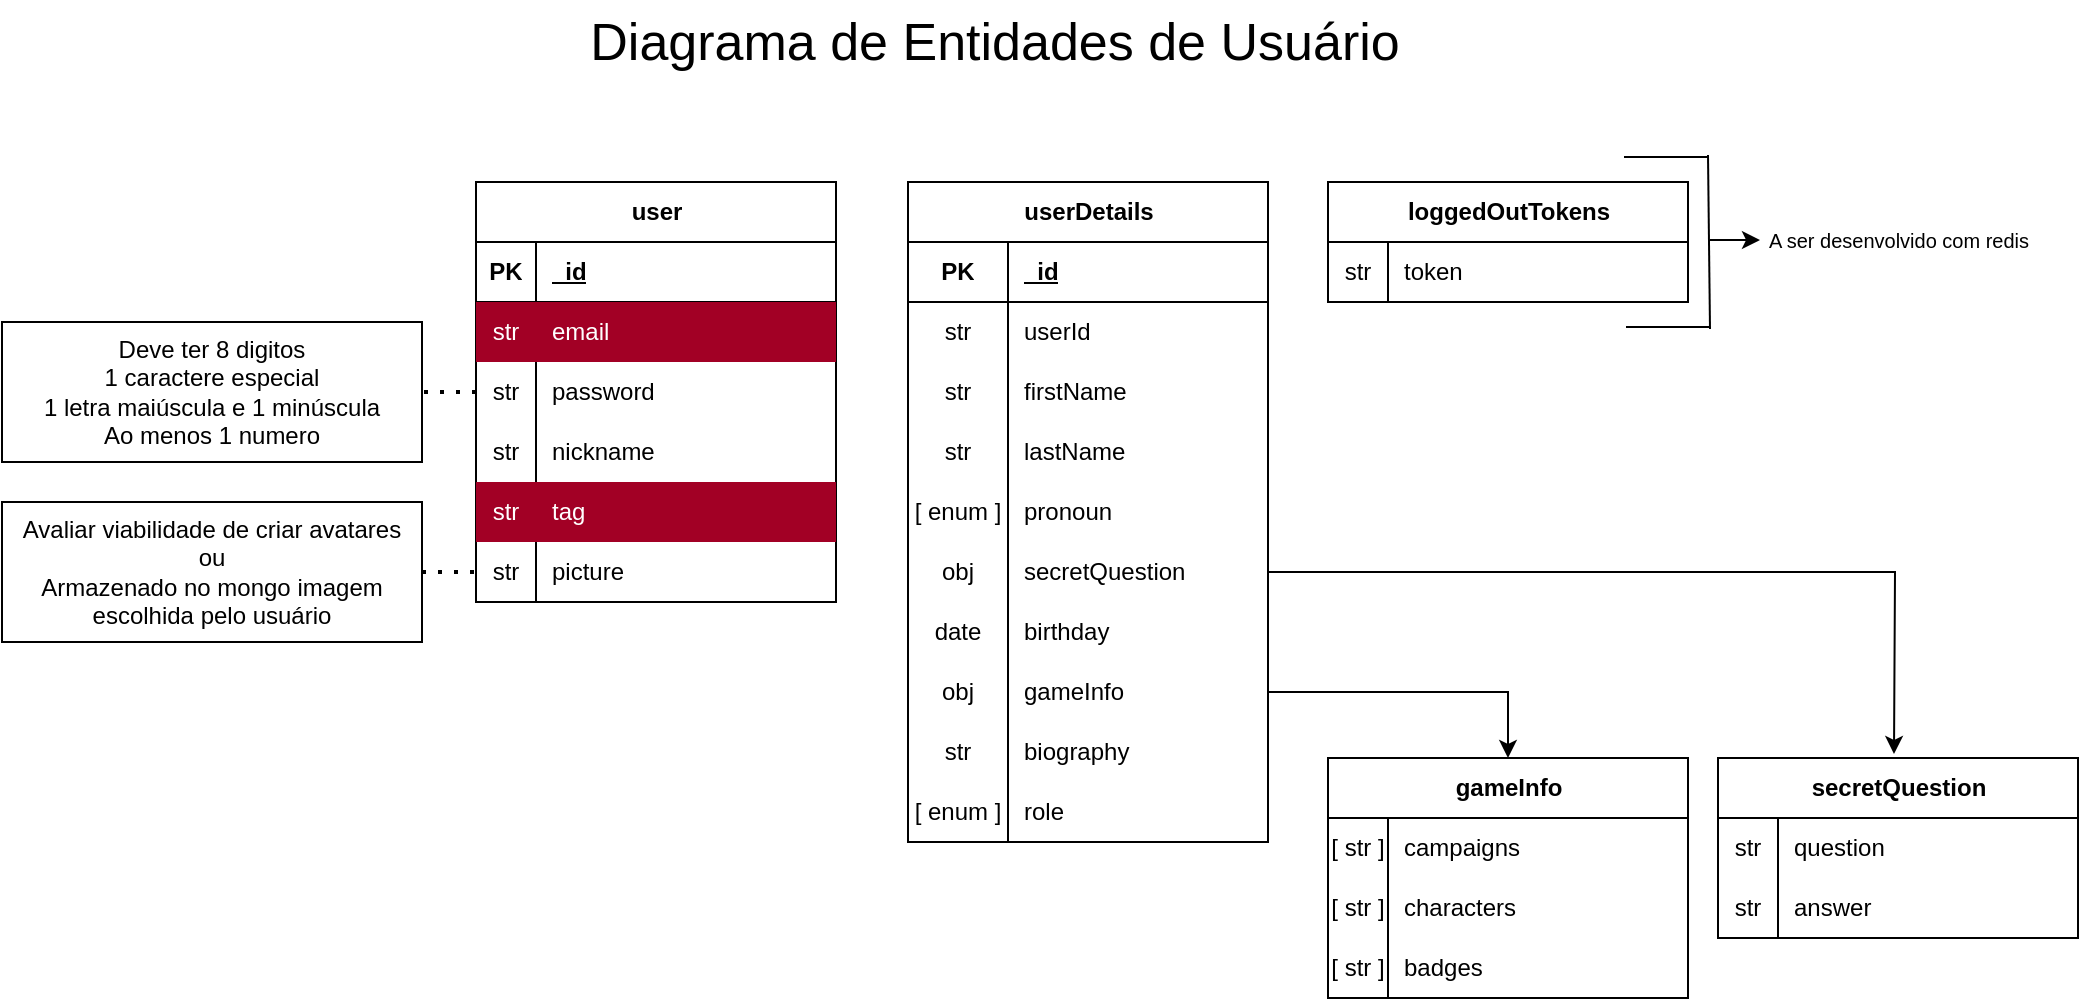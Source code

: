 <mxfile version="21.6.8" type="device">
  <diagram name="Página-1" id="dQgvkMuhVkrgxI57iz88">
    <mxGraphModel dx="1182" dy="683" grid="0" gridSize="10" guides="1" tooltips="1" connect="1" arrows="1" fold="1" page="0" pageScale="1" pageWidth="827" pageHeight="1169" math="0" shadow="0">
      <root>
        <mxCell id="0" />
        <mxCell id="1" parent="0" />
        <mxCell id="crQoP1WD3Fp2RTYEfr9Q-1" value="Diagrama de Entidades de Usuário" style="text;html=1;strokeColor=none;fillColor=none;align=center;verticalAlign=middle;whiteSpace=wrap;rounded=0;fontSize=26;" parent="1" vertex="1">
          <mxGeometry x="362" y="49" width="443" height="41" as="geometry" />
        </mxCell>
        <mxCell id="crQoP1WD3Fp2RTYEfr9Q-2" value="user" style="shape=table;startSize=30;container=1;collapsible=1;childLayout=tableLayout;fixedRows=1;rowLines=0;fontStyle=1;align=center;resizeLast=1;html=1;" parent="1" vertex="1">
          <mxGeometry x="324" y="140" width="180" height="210" as="geometry" />
        </mxCell>
        <mxCell id="crQoP1WD3Fp2RTYEfr9Q-3" value="" style="shape=tableRow;horizontal=0;startSize=0;swimlaneHead=0;swimlaneBody=0;fillColor=none;collapsible=0;dropTarget=0;points=[[0,0.5],[1,0.5]];portConstraint=eastwest;top=0;left=0;right=0;bottom=1;" parent="crQoP1WD3Fp2RTYEfr9Q-2" vertex="1">
          <mxGeometry y="30" width="180" height="30" as="geometry" />
        </mxCell>
        <mxCell id="crQoP1WD3Fp2RTYEfr9Q-4" value="PK" style="shape=partialRectangle;connectable=0;fillColor=none;top=0;left=0;bottom=0;right=0;fontStyle=1;overflow=hidden;whiteSpace=wrap;html=1;" parent="crQoP1WD3Fp2RTYEfr9Q-3" vertex="1">
          <mxGeometry width="30" height="30" as="geometry">
            <mxRectangle width="30" height="30" as="alternateBounds" />
          </mxGeometry>
        </mxCell>
        <mxCell id="crQoP1WD3Fp2RTYEfr9Q-5" value="_id" style="shape=partialRectangle;connectable=0;fillColor=none;top=0;left=0;bottom=0;right=0;align=left;spacingLeft=6;fontStyle=5;overflow=hidden;whiteSpace=wrap;html=1;" parent="crQoP1WD3Fp2RTYEfr9Q-3" vertex="1">
          <mxGeometry x="30" width="150" height="30" as="geometry">
            <mxRectangle width="150" height="30" as="alternateBounds" />
          </mxGeometry>
        </mxCell>
        <mxCell id="crQoP1WD3Fp2RTYEfr9Q-12" value="" style="shape=tableRow;horizontal=0;startSize=0;swimlaneHead=0;swimlaneBody=0;fillColor=none;collapsible=0;dropTarget=0;points=[[0,0.5],[1,0.5]];portConstraint=eastwest;top=0;left=0;right=0;bottom=0;" parent="crQoP1WD3Fp2RTYEfr9Q-2" vertex="1">
          <mxGeometry y="60" width="180" height="30" as="geometry" />
        </mxCell>
        <mxCell id="crQoP1WD3Fp2RTYEfr9Q-13" value="str" style="shape=partialRectangle;connectable=0;fillColor=#a20025;top=0;left=0;bottom=0;right=0;editable=1;overflow=hidden;whiteSpace=wrap;html=1;fontColor=#ffffff;strokeColor=#6F0000;" parent="crQoP1WD3Fp2RTYEfr9Q-12" vertex="1">
          <mxGeometry width="30" height="30" as="geometry">
            <mxRectangle width="30" height="30" as="alternateBounds" />
          </mxGeometry>
        </mxCell>
        <mxCell id="crQoP1WD3Fp2RTYEfr9Q-14" value="email" style="shape=partialRectangle;connectable=0;fillColor=#a20025;top=0;left=0;bottom=0;right=0;align=left;spacingLeft=6;overflow=hidden;whiteSpace=wrap;html=1;fontColor=#ffffff;strokeColor=#6F0000;" parent="crQoP1WD3Fp2RTYEfr9Q-12" vertex="1">
          <mxGeometry x="30" width="150" height="30" as="geometry">
            <mxRectangle width="150" height="30" as="alternateBounds" />
          </mxGeometry>
        </mxCell>
        <mxCell id="crQoP1WD3Fp2RTYEfr9Q-16" value="" style="shape=tableRow;horizontal=0;startSize=0;swimlaneHead=0;swimlaneBody=0;fillColor=none;collapsible=0;dropTarget=0;points=[[0,0.5],[1,0.5]];portConstraint=eastwest;top=0;left=0;right=0;bottom=0;" parent="crQoP1WD3Fp2RTYEfr9Q-2" vertex="1">
          <mxGeometry y="90" width="180" height="30" as="geometry" />
        </mxCell>
        <mxCell id="crQoP1WD3Fp2RTYEfr9Q-17" value="str" style="shape=partialRectangle;connectable=0;fillColor=none;top=0;left=0;bottom=0;right=0;editable=1;overflow=hidden;whiteSpace=wrap;html=1;" parent="crQoP1WD3Fp2RTYEfr9Q-16" vertex="1">
          <mxGeometry width="30" height="30" as="geometry">
            <mxRectangle width="30" height="30" as="alternateBounds" />
          </mxGeometry>
        </mxCell>
        <mxCell id="crQoP1WD3Fp2RTYEfr9Q-18" value="password" style="shape=partialRectangle;connectable=0;fillColor=none;top=0;left=0;bottom=0;right=0;align=left;spacingLeft=6;overflow=hidden;whiteSpace=wrap;html=1;" parent="crQoP1WD3Fp2RTYEfr9Q-16" vertex="1">
          <mxGeometry x="30" width="150" height="30" as="geometry">
            <mxRectangle width="150" height="30" as="alternateBounds" />
          </mxGeometry>
        </mxCell>
        <mxCell id="crQoP1WD3Fp2RTYEfr9Q-21" value="" style="shape=tableRow;horizontal=0;startSize=0;swimlaneHead=0;swimlaneBody=0;fillColor=none;collapsible=0;dropTarget=0;points=[[0,0.5],[1,0.5]];portConstraint=eastwest;top=0;left=0;right=0;bottom=0;" parent="crQoP1WD3Fp2RTYEfr9Q-2" vertex="1">
          <mxGeometry y="120" width="180" height="30" as="geometry" />
        </mxCell>
        <mxCell id="crQoP1WD3Fp2RTYEfr9Q-22" value="str" style="shape=partialRectangle;connectable=0;fillColor=none;top=0;left=0;bottom=0;right=0;editable=1;overflow=hidden;whiteSpace=wrap;html=1;" parent="crQoP1WD3Fp2RTYEfr9Q-21" vertex="1">
          <mxGeometry width="30" height="30" as="geometry">
            <mxRectangle width="30" height="30" as="alternateBounds" />
          </mxGeometry>
        </mxCell>
        <mxCell id="crQoP1WD3Fp2RTYEfr9Q-23" value="nickname" style="shape=partialRectangle;connectable=0;fillColor=none;top=0;left=0;bottom=0;right=0;align=left;spacingLeft=6;overflow=hidden;whiteSpace=wrap;html=1;" parent="crQoP1WD3Fp2RTYEfr9Q-21" vertex="1">
          <mxGeometry x="30" width="150" height="30" as="geometry">
            <mxRectangle width="150" height="30" as="alternateBounds" />
          </mxGeometry>
        </mxCell>
        <mxCell id="crQoP1WD3Fp2RTYEfr9Q-25" value="" style="shape=tableRow;horizontal=0;startSize=0;swimlaneHead=0;swimlaneBody=0;fillColor=none;collapsible=0;dropTarget=0;points=[[0,0.5],[1,0.5]];portConstraint=eastwest;top=0;left=0;right=0;bottom=0;" parent="crQoP1WD3Fp2RTYEfr9Q-2" vertex="1">
          <mxGeometry y="150" width="180" height="30" as="geometry" />
        </mxCell>
        <mxCell id="crQoP1WD3Fp2RTYEfr9Q-26" value="str" style="shape=partialRectangle;connectable=0;fillColor=#a20025;top=0;left=0;bottom=0;right=0;editable=1;overflow=hidden;whiteSpace=wrap;html=1;fontColor=#ffffff;strokeColor=#6F0000;" parent="crQoP1WD3Fp2RTYEfr9Q-25" vertex="1">
          <mxGeometry width="30" height="30" as="geometry">
            <mxRectangle width="30" height="30" as="alternateBounds" />
          </mxGeometry>
        </mxCell>
        <mxCell id="crQoP1WD3Fp2RTYEfr9Q-27" value="tag" style="shape=partialRectangle;connectable=0;fillColor=#a20025;top=0;left=0;bottom=0;right=0;align=left;spacingLeft=6;overflow=hidden;whiteSpace=wrap;html=1;fontColor=#ffffff;strokeColor=#6F0000;" parent="crQoP1WD3Fp2RTYEfr9Q-25" vertex="1">
          <mxGeometry x="30" width="150" height="30" as="geometry">
            <mxRectangle width="150" height="30" as="alternateBounds" />
          </mxGeometry>
        </mxCell>
        <mxCell id="crQoP1WD3Fp2RTYEfr9Q-143" value="" style="shape=tableRow;horizontal=0;startSize=0;swimlaneHead=0;swimlaneBody=0;fillColor=none;collapsible=0;dropTarget=0;points=[[0,0.5],[1,0.5]];portConstraint=eastwest;top=0;left=0;right=0;bottom=0;" parent="crQoP1WD3Fp2RTYEfr9Q-2" vertex="1">
          <mxGeometry y="180" width="180" height="30" as="geometry" />
        </mxCell>
        <mxCell id="crQoP1WD3Fp2RTYEfr9Q-144" value="str" style="shape=partialRectangle;connectable=0;fillColor=none;top=0;left=0;bottom=0;right=0;editable=1;overflow=hidden;whiteSpace=wrap;html=1;" parent="crQoP1WD3Fp2RTYEfr9Q-143" vertex="1">
          <mxGeometry width="30" height="30" as="geometry">
            <mxRectangle width="30" height="30" as="alternateBounds" />
          </mxGeometry>
        </mxCell>
        <mxCell id="crQoP1WD3Fp2RTYEfr9Q-145" value="picture" style="shape=partialRectangle;connectable=0;fillColor=none;top=0;left=0;bottom=0;right=0;align=left;spacingLeft=6;overflow=hidden;whiteSpace=wrap;html=1;" parent="crQoP1WD3Fp2RTYEfr9Q-143" vertex="1">
          <mxGeometry x="30" width="150" height="30" as="geometry">
            <mxRectangle width="150" height="30" as="alternateBounds" />
          </mxGeometry>
        </mxCell>
        <mxCell id="crQoP1WD3Fp2RTYEfr9Q-36" value="Deve ter 8 digitos&lt;br&gt;1 caractere especial&lt;br&gt;1 letra maiúscula e 1 minúscula&lt;br&gt;Ao menos 1 numero" style="rounded=0;whiteSpace=wrap;html=1;" parent="1" vertex="1">
          <mxGeometry x="87" y="210" width="210" height="70" as="geometry" />
        </mxCell>
        <mxCell id="crQoP1WD3Fp2RTYEfr9Q-37" value="Avaliar viabilidade de criar avatares&lt;br&gt;ou&lt;br&gt;Armazenado no mongo imagem escolhida pelo usuário" style="rounded=0;whiteSpace=wrap;html=1;" parent="1" vertex="1">
          <mxGeometry x="87" y="300" width="210" height="70" as="geometry" />
        </mxCell>
        <mxCell id="crQoP1WD3Fp2RTYEfr9Q-49" value="gameInfo" style="shape=table;startSize=30;container=1;collapsible=1;childLayout=tableLayout;fixedRows=1;rowLines=0;fontStyle=1;align=center;resizeLast=1;html=1;" parent="1" vertex="1">
          <mxGeometry x="750" y="428" width="180" height="120" as="geometry" />
        </mxCell>
        <mxCell id="crQoP1WD3Fp2RTYEfr9Q-53" value="" style="shape=tableRow;horizontal=0;startSize=0;swimlaneHead=0;swimlaneBody=0;fillColor=none;collapsible=0;dropTarget=0;points=[[0,0.5],[1,0.5]];portConstraint=eastwest;top=0;left=0;right=0;bottom=0;" parent="crQoP1WD3Fp2RTYEfr9Q-49" vertex="1">
          <mxGeometry y="30" width="180" height="30" as="geometry" />
        </mxCell>
        <mxCell id="crQoP1WD3Fp2RTYEfr9Q-54" value="[ str ]" style="shape=partialRectangle;connectable=0;fillColor=none;top=0;left=0;bottom=0;right=0;editable=1;overflow=hidden;whiteSpace=wrap;html=1;" parent="crQoP1WD3Fp2RTYEfr9Q-53" vertex="1">
          <mxGeometry width="30" height="30" as="geometry">
            <mxRectangle width="30" height="30" as="alternateBounds" />
          </mxGeometry>
        </mxCell>
        <mxCell id="crQoP1WD3Fp2RTYEfr9Q-55" value="campaigns" style="shape=partialRectangle;connectable=0;fillColor=none;top=0;left=0;bottom=0;right=0;align=left;spacingLeft=6;overflow=hidden;whiteSpace=wrap;html=1;" parent="crQoP1WD3Fp2RTYEfr9Q-53" vertex="1">
          <mxGeometry x="30" width="150" height="30" as="geometry">
            <mxRectangle width="150" height="30" as="alternateBounds" />
          </mxGeometry>
        </mxCell>
        <mxCell id="crQoP1WD3Fp2RTYEfr9Q-56" value="" style="shape=tableRow;horizontal=0;startSize=0;swimlaneHead=0;swimlaneBody=0;fillColor=none;collapsible=0;dropTarget=0;points=[[0,0.5],[1,0.5]];portConstraint=eastwest;top=0;left=0;right=0;bottom=0;" parent="crQoP1WD3Fp2RTYEfr9Q-49" vertex="1">
          <mxGeometry y="60" width="180" height="30" as="geometry" />
        </mxCell>
        <mxCell id="crQoP1WD3Fp2RTYEfr9Q-57" value="[ str ]" style="shape=partialRectangle;connectable=0;fillColor=none;top=0;left=0;bottom=0;right=0;editable=1;overflow=hidden;whiteSpace=wrap;html=1;" parent="crQoP1WD3Fp2RTYEfr9Q-56" vertex="1">
          <mxGeometry width="30" height="30" as="geometry">
            <mxRectangle width="30" height="30" as="alternateBounds" />
          </mxGeometry>
        </mxCell>
        <mxCell id="crQoP1WD3Fp2RTYEfr9Q-58" value="characters" style="shape=partialRectangle;connectable=0;fillColor=none;top=0;left=0;bottom=0;right=0;align=left;spacingLeft=6;overflow=hidden;whiteSpace=wrap;html=1;" parent="crQoP1WD3Fp2RTYEfr9Q-56" vertex="1">
          <mxGeometry x="30" width="150" height="30" as="geometry">
            <mxRectangle width="150" height="30" as="alternateBounds" />
          </mxGeometry>
        </mxCell>
        <mxCell id="crQoP1WD3Fp2RTYEfr9Q-59" value="" style="shape=tableRow;horizontal=0;startSize=0;swimlaneHead=0;swimlaneBody=0;fillColor=none;collapsible=0;dropTarget=0;points=[[0,0.5],[1,0.5]];portConstraint=eastwest;top=0;left=0;right=0;bottom=0;" parent="crQoP1WD3Fp2RTYEfr9Q-49" vertex="1">
          <mxGeometry y="90" width="180" height="30" as="geometry" />
        </mxCell>
        <mxCell id="crQoP1WD3Fp2RTYEfr9Q-60" value="[ str ]" style="shape=partialRectangle;connectable=0;fillColor=none;top=0;left=0;bottom=0;right=0;editable=1;overflow=hidden;whiteSpace=wrap;html=1;" parent="crQoP1WD3Fp2RTYEfr9Q-59" vertex="1">
          <mxGeometry width="30" height="30" as="geometry">
            <mxRectangle width="30" height="30" as="alternateBounds" />
          </mxGeometry>
        </mxCell>
        <mxCell id="crQoP1WD3Fp2RTYEfr9Q-61" value="badges" style="shape=partialRectangle;connectable=0;fillColor=none;top=0;left=0;bottom=0;right=0;align=left;spacingLeft=6;overflow=hidden;whiteSpace=wrap;html=1;" parent="crQoP1WD3Fp2RTYEfr9Q-59" vertex="1">
          <mxGeometry x="30" width="150" height="30" as="geometry">
            <mxRectangle width="150" height="30" as="alternateBounds" />
          </mxGeometry>
        </mxCell>
        <mxCell id="crQoP1WD3Fp2RTYEfr9Q-69" value="" style="endArrow=none;dashed=1;html=1;dashPattern=1 3;strokeWidth=2;rounded=0;exitX=0;exitY=0.5;exitDx=0;exitDy=0;entryX=1;entryY=0.5;entryDx=0;entryDy=0;" parent="1" source="crQoP1WD3Fp2RTYEfr9Q-16" target="crQoP1WD3Fp2RTYEfr9Q-36" edge="1">
          <mxGeometry width="50" height="50" relative="1" as="geometry">
            <mxPoint x="420" y="440" as="sourcePoint" />
            <mxPoint x="306" y="278" as="targetPoint" />
          </mxGeometry>
        </mxCell>
        <mxCell id="crQoP1WD3Fp2RTYEfr9Q-70" value="" style="endArrow=none;dashed=1;html=1;dashPattern=1 3;strokeWidth=2;rounded=0;exitX=1;exitY=0.5;exitDx=0;exitDy=0;entryX=0;entryY=0.5;entryDx=0;entryDy=0;" parent="1" source="crQoP1WD3Fp2RTYEfr9Q-37" target="crQoP1WD3Fp2RTYEfr9Q-143" edge="1">
          <mxGeometry width="50" height="50" relative="1" as="geometry">
            <mxPoint x="420" y="440" as="sourcePoint" />
            <mxPoint x="720" y="305" as="targetPoint" />
          </mxGeometry>
        </mxCell>
        <mxCell id="crQoP1WD3Fp2RTYEfr9Q-71" value="userDetails" style="shape=table;startSize=30;container=1;collapsible=1;childLayout=tableLayout;fixedRows=1;rowLines=0;fontStyle=1;align=center;resizeLast=1;html=1;" parent="1" vertex="1">
          <mxGeometry x="540" y="140" width="180" height="330" as="geometry" />
        </mxCell>
        <mxCell id="crQoP1WD3Fp2RTYEfr9Q-72" value="" style="shape=tableRow;horizontal=0;startSize=0;swimlaneHead=0;swimlaneBody=0;fillColor=none;collapsible=0;dropTarget=0;points=[[0,0.5],[1,0.5]];portConstraint=eastwest;top=0;left=0;right=0;bottom=1;" parent="crQoP1WD3Fp2RTYEfr9Q-71" vertex="1">
          <mxGeometry y="30" width="180" height="30" as="geometry" />
        </mxCell>
        <mxCell id="crQoP1WD3Fp2RTYEfr9Q-73" value="PK" style="shape=partialRectangle;connectable=0;fillColor=none;top=0;left=0;bottom=0;right=0;fontStyle=1;overflow=hidden;whiteSpace=wrap;html=1;" parent="crQoP1WD3Fp2RTYEfr9Q-72" vertex="1">
          <mxGeometry width="50" height="30" as="geometry">
            <mxRectangle width="50" height="30" as="alternateBounds" />
          </mxGeometry>
        </mxCell>
        <mxCell id="crQoP1WD3Fp2RTYEfr9Q-74" value="_id" style="shape=partialRectangle;connectable=0;fillColor=none;top=0;left=0;bottom=0;right=0;align=left;spacingLeft=6;fontStyle=5;overflow=hidden;whiteSpace=wrap;html=1;" parent="crQoP1WD3Fp2RTYEfr9Q-72" vertex="1">
          <mxGeometry x="50" width="130" height="30" as="geometry">
            <mxRectangle width="130" height="30" as="alternateBounds" />
          </mxGeometry>
        </mxCell>
        <mxCell id="crQoP1WD3Fp2RTYEfr9Q-75" value="" style="shape=tableRow;horizontal=0;startSize=0;swimlaneHead=0;swimlaneBody=0;fillColor=none;collapsible=0;dropTarget=0;points=[[0,0.5],[1,0.5]];portConstraint=eastwest;top=0;left=0;right=0;bottom=0;" parent="crQoP1WD3Fp2RTYEfr9Q-71" vertex="1">
          <mxGeometry y="60" width="180" height="30" as="geometry" />
        </mxCell>
        <mxCell id="crQoP1WD3Fp2RTYEfr9Q-76" value="str" style="shape=partialRectangle;connectable=0;fillColor=none;top=0;left=0;bottom=0;right=0;editable=1;overflow=hidden;whiteSpace=wrap;html=1;" parent="crQoP1WD3Fp2RTYEfr9Q-75" vertex="1">
          <mxGeometry width="50" height="30" as="geometry">
            <mxRectangle width="50" height="30" as="alternateBounds" />
          </mxGeometry>
        </mxCell>
        <mxCell id="crQoP1WD3Fp2RTYEfr9Q-77" value="userId" style="shape=partialRectangle;connectable=0;fillColor=none;top=0;left=0;bottom=0;right=0;align=left;spacingLeft=6;overflow=hidden;whiteSpace=wrap;html=1;" parent="crQoP1WD3Fp2RTYEfr9Q-75" vertex="1">
          <mxGeometry x="50" width="130" height="30" as="geometry">
            <mxRectangle width="130" height="30" as="alternateBounds" />
          </mxGeometry>
        </mxCell>
        <mxCell id="crQoP1WD3Fp2RTYEfr9Q-126" value="" style="shape=tableRow;horizontal=0;startSize=0;swimlaneHead=0;swimlaneBody=0;fillColor=none;collapsible=0;dropTarget=0;points=[[0,0.5],[1,0.5]];portConstraint=eastwest;top=0;left=0;right=0;bottom=0;" parent="crQoP1WD3Fp2RTYEfr9Q-71" vertex="1">
          <mxGeometry y="90" width="180" height="30" as="geometry" />
        </mxCell>
        <mxCell id="crQoP1WD3Fp2RTYEfr9Q-127" value="str" style="shape=partialRectangle;connectable=0;fillColor=none;top=0;left=0;bottom=0;right=0;editable=1;overflow=hidden;whiteSpace=wrap;html=1;" parent="crQoP1WD3Fp2RTYEfr9Q-126" vertex="1">
          <mxGeometry width="50" height="30" as="geometry">
            <mxRectangle width="50" height="30" as="alternateBounds" />
          </mxGeometry>
        </mxCell>
        <mxCell id="crQoP1WD3Fp2RTYEfr9Q-128" value="firstName" style="shape=partialRectangle;connectable=0;fillColor=none;top=0;left=0;bottom=0;right=0;align=left;spacingLeft=6;overflow=hidden;whiteSpace=wrap;html=1;" parent="crQoP1WD3Fp2RTYEfr9Q-126" vertex="1">
          <mxGeometry x="50" width="130" height="30" as="geometry">
            <mxRectangle width="130" height="30" as="alternateBounds" />
          </mxGeometry>
        </mxCell>
        <mxCell id="crQoP1WD3Fp2RTYEfr9Q-129" value="" style="shape=tableRow;horizontal=0;startSize=0;swimlaneHead=0;swimlaneBody=0;fillColor=none;collapsible=0;dropTarget=0;points=[[0,0.5],[1,0.5]];portConstraint=eastwest;top=0;left=0;right=0;bottom=0;" parent="crQoP1WD3Fp2RTYEfr9Q-71" vertex="1">
          <mxGeometry y="120" width="180" height="30" as="geometry" />
        </mxCell>
        <mxCell id="crQoP1WD3Fp2RTYEfr9Q-130" value="str" style="shape=partialRectangle;connectable=0;fillColor=none;top=0;left=0;bottom=0;right=0;editable=1;overflow=hidden;whiteSpace=wrap;html=1;" parent="crQoP1WD3Fp2RTYEfr9Q-129" vertex="1">
          <mxGeometry width="50" height="30" as="geometry">
            <mxRectangle width="50" height="30" as="alternateBounds" />
          </mxGeometry>
        </mxCell>
        <mxCell id="crQoP1WD3Fp2RTYEfr9Q-131" value="lastName" style="shape=partialRectangle;connectable=0;fillColor=none;top=0;left=0;bottom=0;right=0;align=left;spacingLeft=6;overflow=hidden;whiteSpace=wrap;html=1;" parent="crQoP1WD3Fp2RTYEfr9Q-129" vertex="1">
          <mxGeometry x="50" width="130" height="30" as="geometry">
            <mxRectangle width="130" height="30" as="alternateBounds" />
          </mxGeometry>
        </mxCell>
        <mxCell id="iWHJj88JnqtPy7Jz-0CP-2" value="" style="shape=tableRow;horizontal=0;startSize=0;swimlaneHead=0;swimlaneBody=0;fillColor=none;collapsible=0;dropTarget=0;points=[[0,0.5],[1,0.5]];portConstraint=eastwest;top=0;left=0;right=0;bottom=0;" vertex="1" parent="crQoP1WD3Fp2RTYEfr9Q-71">
          <mxGeometry y="150" width="180" height="30" as="geometry" />
        </mxCell>
        <mxCell id="iWHJj88JnqtPy7Jz-0CP-3" value="[ enum ]" style="shape=partialRectangle;connectable=0;fillColor=none;top=0;left=0;bottom=0;right=0;editable=1;overflow=hidden;whiteSpace=wrap;html=1;" vertex="1" parent="iWHJj88JnqtPy7Jz-0CP-2">
          <mxGeometry width="50" height="30" as="geometry">
            <mxRectangle width="50" height="30" as="alternateBounds" />
          </mxGeometry>
        </mxCell>
        <mxCell id="iWHJj88JnqtPy7Jz-0CP-4" value="pronoun" style="shape=partialRectangle;connectable=0;fillColor=none;top=0;left=0;bottom=0;right=0;align=left;spacingLeft=6;overflow=hidden;whiteSpace=wrap;html=1;" vertex="1" parent="iWHJj88JnqtPy7Jz-0CP-2">
          <mxGeometry x="50" width="130" height="30" as="geometry">
            <mxRectangle width="130" height="30" as="alternateBounds" />
          </mxGeometry>
        </mxCell>
        <mxCell id="crQoP1WD3Fp2RTYEfr9Q-81" value="" style="shape=tableRow;horizontal=0;startSize=0;swimlaneHead=0;swimlaneBody=0;fillColor=none;collapsible=0;dropTarget=0;points=[[0,0.5],[1,0.5]];portConstraint=eastwest;top=0;left=0;right=0;bottom=0;" parent="crQoP1WD3Fp2RTYEfr9Q-71" vertex="1">
          <mxGeometry y="180" width="180" height="30" as="geometry" />
        </mxCell>
        <mxCell id="crQoP1WD3Fp2RTYEfr9Q-82" value="obj" style="shape=partialRectangle;connectable=0;fillColor=none;top=0;left=0;bottom=0;right=0;editable=1;overflow=hidden;whiteSpace=wrap;html=1;" parent="crQoP1WD3Fp2RTYEfr9Q-81" vertex="1">
          <mxGeometry width="50" height="30" as="geometry">
            <mxRectangle width="50" height="30" as="alternateBounds" />
          </mxGeometry>
        </mxCell>
        <mxCell id="crQoP1WD3Fp2RTYEfr9Q-83" value="secretQuestion" style="shape=partialRectangle;connectable=0;fillColor=none;top=0;left=0;bottom=0;right=0;align=left;spacingLeft=6;overflow=hidden;whiteSpace=wrap;html=1;" parent="crQoP1WD3Fp2RTYEfr9Q-81" vertex="1">
          <mxGeometry x="50" width="130" height="30" as="geometry">
            <mxRectangle width="130" height="30" as="alternateBounds" />
          </mxGeometry>
        </mxCell>
        <mxCell id="crQoP1WD3Fp2RTYEfr9Q-113" value="" style="shape=tableRow;horizontal=0;startSize=0;swimlaneHead=0;swimlaneBody=0;fillColor=none;collapsible=0;dropTarget=0;points=[[0,0.5],[1,0.5]];portConstraint=eastwest;top=0;left=0;right=0;bottom=0;" parent="crQoP1WD3Fp2RTYEfr9Q-71" vertex="1">
          <mxGeometry y="210" width="180" height="30" as="geometry" />
        </mxCell>
        <mxCell id="crQoP1WD3Fp2RTYEfr9Q-114" value="date" style="shape=partialRectangle;connectable=0;fillColor=none;top=0;left=0;bottom=0;right=0;editable=1;overflow=hidden;whiteSpace=wrap;html=1;" parent="crQoP1WD3Fp2RTYEfr9Q-113" vertex="1">
          <mxGeometry width="50" height="30" as="geometry">
            <mxRectangle width="50" height="30" as="alternateBounds" />
          </mxGeometry>
        </mxCell>
        <mxCell id="crQoP1WD3Fp2RTYEfr9Q-115" value="birthday" style="shape=partialRectangle;connectable=0;fillColor=none;top=0;left=0;bottom=0;right=0;align=left;spacingLeft=6;overflow=hidden;whiteSpace=wrap;html=1;" parent="crQoP1WD3Fp2RTYEfr9Q-113" vertex="1">
          <mxGeometry x="50" width="130" height="30" as="geometry">
            <mxRectangle width="130" height="30" as="alternateBounds" />
          </mxGeometry>
        </mxCell>
        <mxCell id="crQoP1WD3Fp2RTYEfr9Q-116" value="" style="shape=tableRow;horizontal=0;startSize=0;swimlaneHead=0;swimlaneBody=0;fillColor=none;collapsible=0;dropTarget=0;points=[[0,0.5],[1,0.5]];portConstraint=eastwest;top=0;left=0;right=0;bottom=0;" parent="crQoP1WD3Fp2RTYEfr9Q-71" vertex="1">
          <mxGeometry y="240" width="180" height="30" as="geometry" />
        </mxCell>
        <mxCell id="crQoP1WD3Fp2RTYEfr9Q-117" value="obj" style="shape=partialRectangle;connectable=0;fillColor=none;top=0;left=0;bottom=0;right=0;editable=1;overflow=hidden;whiteSpace=wrap;html=1;" parent="crQoP1WD3Fp2RTYEfr9Q-116" vertex="1">
          <mxGeometry width="50" height="30" as="geometry">
            <mxRectangle width="50" height="30" as="alternateBounds" />
          </mxGeometry>
        </mxCell>
        <mxCell id="crQoP1WD3Fp2RTYEfr9Q-118" value="gameInfo" style="shape=partialRectangle;connectable=0;fillColor=none;top=0;left=0;bottom=0;right=0;align=left;spacingLeft=6;overflow=hidden;whiteSpace=wrap;html=1;" parent="crQoP1WD3Fp2RTYEfr9Q-116" vertex="1">
          <mxGeometry x="50" width="130" height="30" as="geometry">
            <mxRectangle width="130" height="30" as="alternateBounds" />
          </mxGeometry>
        </mxCell>
        <mxCell id="crQoP1WD3Fp2RTYEfr9Q-119" value="" style="shape=tableRow;horizontal=0;startSize=0;swimlaneHead=0;swimlaneBody=0;fillColor=none;collapsible=0;dropTarget=0;points=[[0,0.5],[1,0.5]];portConstraint=eastwest;top=0;left=0;right=0;bottom=0;" parent="crQoP1WD3Fp2RTYEfr9Q-71" vertex="1">
          <mxGeometry y="270" width="180" height="30" as="geometry" />
        </mxCell>
        <mxCell id="crQoP1WD3Fp2RTYEfr9Q-120" value="str" style="shape=partialRectangle;connectable=0;fillColor=none;top=0;left=0;bottom=0;right=0;editable=1;overflow=hidden;whiteSpace=wrap;html=1;" parent="crQoP1WD3Fp2RTYEfr9Q-119" vertex="1">
          <mxGeometry width="50" height="30" as="geometry">
            <mxRectangle width="50" height="30" as="alternateBounds" />
          </mxGeometry>
        </mxCell>
        <mxCell id="crQoP1WD3Fp2RTYEfr9Q-121" value="biography" style="shape=partialRectangle;connectable=0;fillColor=none;top=0;left=0;bottom=0;right=0;align=left;spacingLeft=6;overflow=hidden;whiteSpace=wrap;html=1;" parent="crQoP1WD3Fp2RTYEfr9Q-119" vertex="1">
          <mxGeometry x="50" width="130" height="30" as="geometry">
            <mxRectangle width="130" height="30" as="alternateBounds" />
          </mxGeometry>
        </mxCell>
        <mxCell id="crQoP1WD3Fp2RTYEfr9Q-122" value="" style="shape=tableRow;horizontal=0;startSize=0;swimlaneHead=0;swimlaneBody=0;fillColor=none;collapsible=0;dropTarget=0;points=[[0,0.5],[1,0.5]];portConstraint=eastwest;top=0;left=0;right=0;bottom=0;" parent="crQoP1WD3Fp2RTYEfr9Q-71" vertex="1">
          <mxGeometry y="300" width="180" height="30" as="geometry" />
        </mxCell>
        <mxCell id="crQoP1WD3Fp2RTYEfr9Q-123" value="[ enum ]" style="shape=partialRectangle;connectable=0;fillColor=none;top=0;left=0;bottom=0;right=0;editable=1;overflow=hidden;whiteSpace=wrap;html=1;" parent="crQoP1WD3Fp2RTYEfr9Q-122" vertex="1">
          <mxGeometry width="50" height="30" as="geometry">
            <mxRectangle width="50" height="30" as="alternateBounds" />
          </mxGeometry>
        </mxCell>
        <mxCell id="crQoP1WD3Fp2RTYEfr9Q-124" value="role" style="shape=partialRectangle;connectable=0;fillColor=none;top=0;left=0;bottom=0;right=0;align=left;spacingLeft=6;overflow=hidden;whiteSpace=wrap;html=1;" parent="crQoP1WD3Fp2RTYEfr9Q-122" vertex="1">
          <mxGeometry x="50" width="130" height="30" as="geometry">
            <mxRectangle width="130" height="30" as="alternateBounds" />
          </mxGeometry>
        </mxCell>
        <mxCell id="crQoP1WD3Fp2RTYEfr9Q-132" style="edgeStyle=orthogonalEdgeStyle;rounded=0;orthogonalLoop=1;jettySize=auto;html=1;" parent="1" source="crQoP1WD3Fp2RTYEfr9Q-81" edge="1">
          <mxGeometry relative="1" as="geometry">
            <mxPoint x="1033" y="426" as="targetPoint" />
          </mxGeometry>
        </mxCell>
        <mxCell id="crQoP1WD3Fp2RTYEfr9Q-133" value="secretQuestion" style="shape=table;startSize=30;container=1;collapsible=1;childLayout=tableLayout;fixedRows=1;rowLines=0;fontStyle=1;align=center;resizeLast=1;html=1;" parent="1" vertex="1">
          <mxGeometry x="945" y="428" width="180" height="90" as="geometry" />
        </mxCell>
        <mxCell id="crQoP1WD3Fp2RTYEfr9Q-134" value="" style="shape=tableRow;horizontal=0;startSize=0;swimlaneHead=0;swimlaneBody=0;fillColor=none;collapsible=0;dropTarget=0;points=[[0,0.5],[1,0.5]];portConstraint=eastwest;top=0;left=0;right=0;bottom=0;" parent="crQoP1WD3Fp2RTYEfr9Q-133" vertex="1">
          <mxGeometry y="30" width="180" height="30" as="geometry" />
        </mxCell>
        <mxCell id="crQoP1WD3Fp2RTYEfr9Q-135" value="str" style="shape=partialRectangle;connectable=0;fillColor=none;top=0;left=0;bottom=0;right=0;editable=1;overflow=hidden;whiteSpace=wrap;html=1;" parent="crQoP1WD3Fp2RTYEfr9Q-134" vertex="1">
          <mxGeometry width="30" height="30" as="geometry">
            <mxRectangle width="30" height="30" as="alternateBounds" />
          </mxGeometry>
        </mxCell>
        <mxCell id="crQoP1WD3Fp2RTYEfr9Q-136" value="question" style="shape=partialRectangle;connectable=0;fillColor=none;top=0;left=0;bottom=0;right=0;align=left;spacingLeft=6;overflow=hidden;whiteSpace=wrap;html=1;" parent="crQoP1WD3Fp2RTYEfr9Q-134" vertex="1">
          <mxGeometry x="30" width="150" height="30" as="geometry">
            <mxRectangle width="150" height="30" as="alternateBounds" />
          </mxGeometry>
        </mxCell>
        <mxCell id="crQoP1WD3Fp2RTYEfr9Q-137" value="" style="shape=tableRow;horizontal=0;startSize=0;swimlaneHead=0;swimlaneBody=0;fillColor=none;collapsible=0;dropTarget=0;points=[[0,0.5],[1,0.5]];portConstraint=eastwest;top=0;left=0;right=0;bottom=0;" parent="crQoP1WD3Fp2RTYEfr9Q-133" vertex="1">
          <mxGeometry y="60" width="180" height="30" as="geometry" />
        </mxCell>
        <mxCell id="crQoP1WD3Fp2RTYEfr9Q-138" value="str" style="shape=partialRectangle;connectable=0;fillColor=none;top=0;left=0;bottom=0;right=0;editable=1;overflow=hidden;whiteSpace=wrap;html=1;" parent="crQoP1WD3Fp2RTYEfr9Q-137" vertex="1">
          <mxGeometry width="30" height="30" as="geometry">
            <mxRectangle width="30" height="30" as="alternateBounds" />
          </mxGeometry>
        </mxCell>
        <mxCell id="crQoP1WD3Fp2RTYEfr9Q-139" value="answer" style="shape=partialRectangle;connectable=0;fillColor=none;top=0;left=0;bottom=0;right=0;align=left;spacingLeft=6;overflow=hidden;whiteSpace=wrap;html=1;" parent="crQoP1WD3Fp2RTYEfr9Q-137" vertex="1">
          <mxGeometry x="30" width="150" height="30" as="geometry">
            <mxRectangle width="150" height="30" as="alternateBounds" />
          </mxGeometry>
        </mxCell>
        <mxCell id="iWHJj88JnqtPy7Jz-0CP-1" style="edgeStyle=orthogonalEdgeStyle;rounded=0;orthogonalLoop=1;jettySize=auto;html=1;exitX=1;exitY=0.5;exitDx=0;exitDy=0;entryX=0.5;entryY=0;entryDx=0;entryDy=0;" edge="1" parent="1" source="crQoP1WD3Fp2RTYEfr9Q-116" target="crQoP1WD3Fp2RTYEfr9Q-49">
          <mxGeometry relative="1" as="geometry" />
        </mxCell>
        <mxCell id="iWHJj88JnqtPy7Jz-0CP-5" value="loggedOutTokens" style="shape=table;startSize=30;container=1;collapsible=1;childLayout=tableLayout;fixedRows=1;rowLines=0;fontStyle=1;align=center;resizeLast=1;html=1;" vertex="1" parent="1">
          <mxGeometry x="750" y="140" width="180" height="60" as="geometry" />
        </mxCell>
        <mxCell id="iWHJj88JnqtPy7Jz-0CP-9" value="" style="shape=tableRow;horizontal=0;startSize=0;swimlaneHead=0;swimlaneBody=0;fillColor=none;collapsible=0;dropTarget=0;points=[[0,0.5],[1,0.5]];portConstraint=eastwest;top=0;left=0;right=0;bottom=0;" vertex="1" parent="iWHJj88JnqtPy7Jz-0CP-5">
          <mxGeometry y="30" width="180" height="30" as="geometry" />
        </mxCell>
        <mxCell id="iWHJj88JnqtPy7Jz-0CP-10" value="str" style="shape=partialRectangle;connectable=0;fillColor=none;top=0;left=0;bottom=0;right=0;editable=1;overflow=hidden;whiteSpace=wrap;html=1;" vertex="1" parent="iWHJj88JnqtPy7Jz-0CP-9">
          <mxGeometry width="30" height="30" as="geometry">
            <mxRectangle width="30" height="30" as="alternateBounds" />
          </mxGeometry>
        </mxCell>
        <mxCell id="iWHJj88JnqtPy7Jz-0CP-11" value="token" style="shape=partialRectangle;connectable=0;fillColor=none;top=0;left=0;bottom=0;right=0;align=left;spacingLeft=6;overflow=hidden;whiteSpace=wrap;html=1;" vertex="1" parent="iWHJj88JnqtPy7Jz-0CP-9">
          <mxGeometry x="30" width="150" height="30" as="geometry">
            <mxRectangle width="150" height="30" as="alternateBounds" />
          </mxGeometry>
        </mxCell>
        <mxCell id="iWHJj88JnqtPy7Jz-0CP-24" value="" style="endArrow=none;html=1;rounded=0;" edge="1" parent="1">
          <mxGeometry width="50" height="50" relative="1" as="geometry">
            <mxPoint x="898" y="127.5" as="sourcePoint" />
            <mxPoint x="940" y="127.5" as="targetPoint" />
          </mxGeometry>
        </mxCell>
        <mxCell id="iWHJj88JnqtPy7Jz-0CP-25" value="" style="endArrow=none;html=1;rounded=0;" edge="1" parent="1">
          <mxGeometry width="50" height="50" relative="1" as="geometry">
            <mxPoint x="940" y="126.5" as="sourcePoint" />
            <mxPoint x="941" y="213.5" as="targetPoint" />
          </mxGeometry>
        </mxCell>
        <mxCell id="iWHJj88JnqtPy7Jz-0CP-26" value="" style="endArrow=none;html=1;rounded=0;" edge="1" parent="1">
          <mxGeometry width="50" height="50" relative="1" as="geometry">
            <mxPoint x="899" y="212.5" as="sourcePoint" />
            <mxPoint x="941" y="212.5" as="targetPoint" />
          </mxGeometry>
        </mxCell>
        <mxCell id="iWHJj88JnqtPy7Jz-0CP-27" value="" style="endArrow=classic;html=1;rounded=0;" edge="1" parent="1">
          <mxGeometry width="50" height="50" relative="1" as="geometry">
            <mxPoint x="941" y="169" as="sourcePoint" />
            <mxPoint x="966" y="169" as="targetPoint" />
          </mxGeometry>
        </mxCell>
        <mxCell id="iWHJj88JnqtPy7Jz-0CP-28" value="A ser desenvolvido com redis" style="text;html=1;strokeColor=none;fillColor=none;align=center;verticalAlign=middle;whiteSpace=wrap;rounded=0;fontSize=10;" vertex="1" parent="1">
          <mxGeometry x="967.5" y="159" width="135" height="19" as="geometry" />
        </mxCell>
      </root>
    </mxGraphModel>
  </diagram>
</mxfile>
